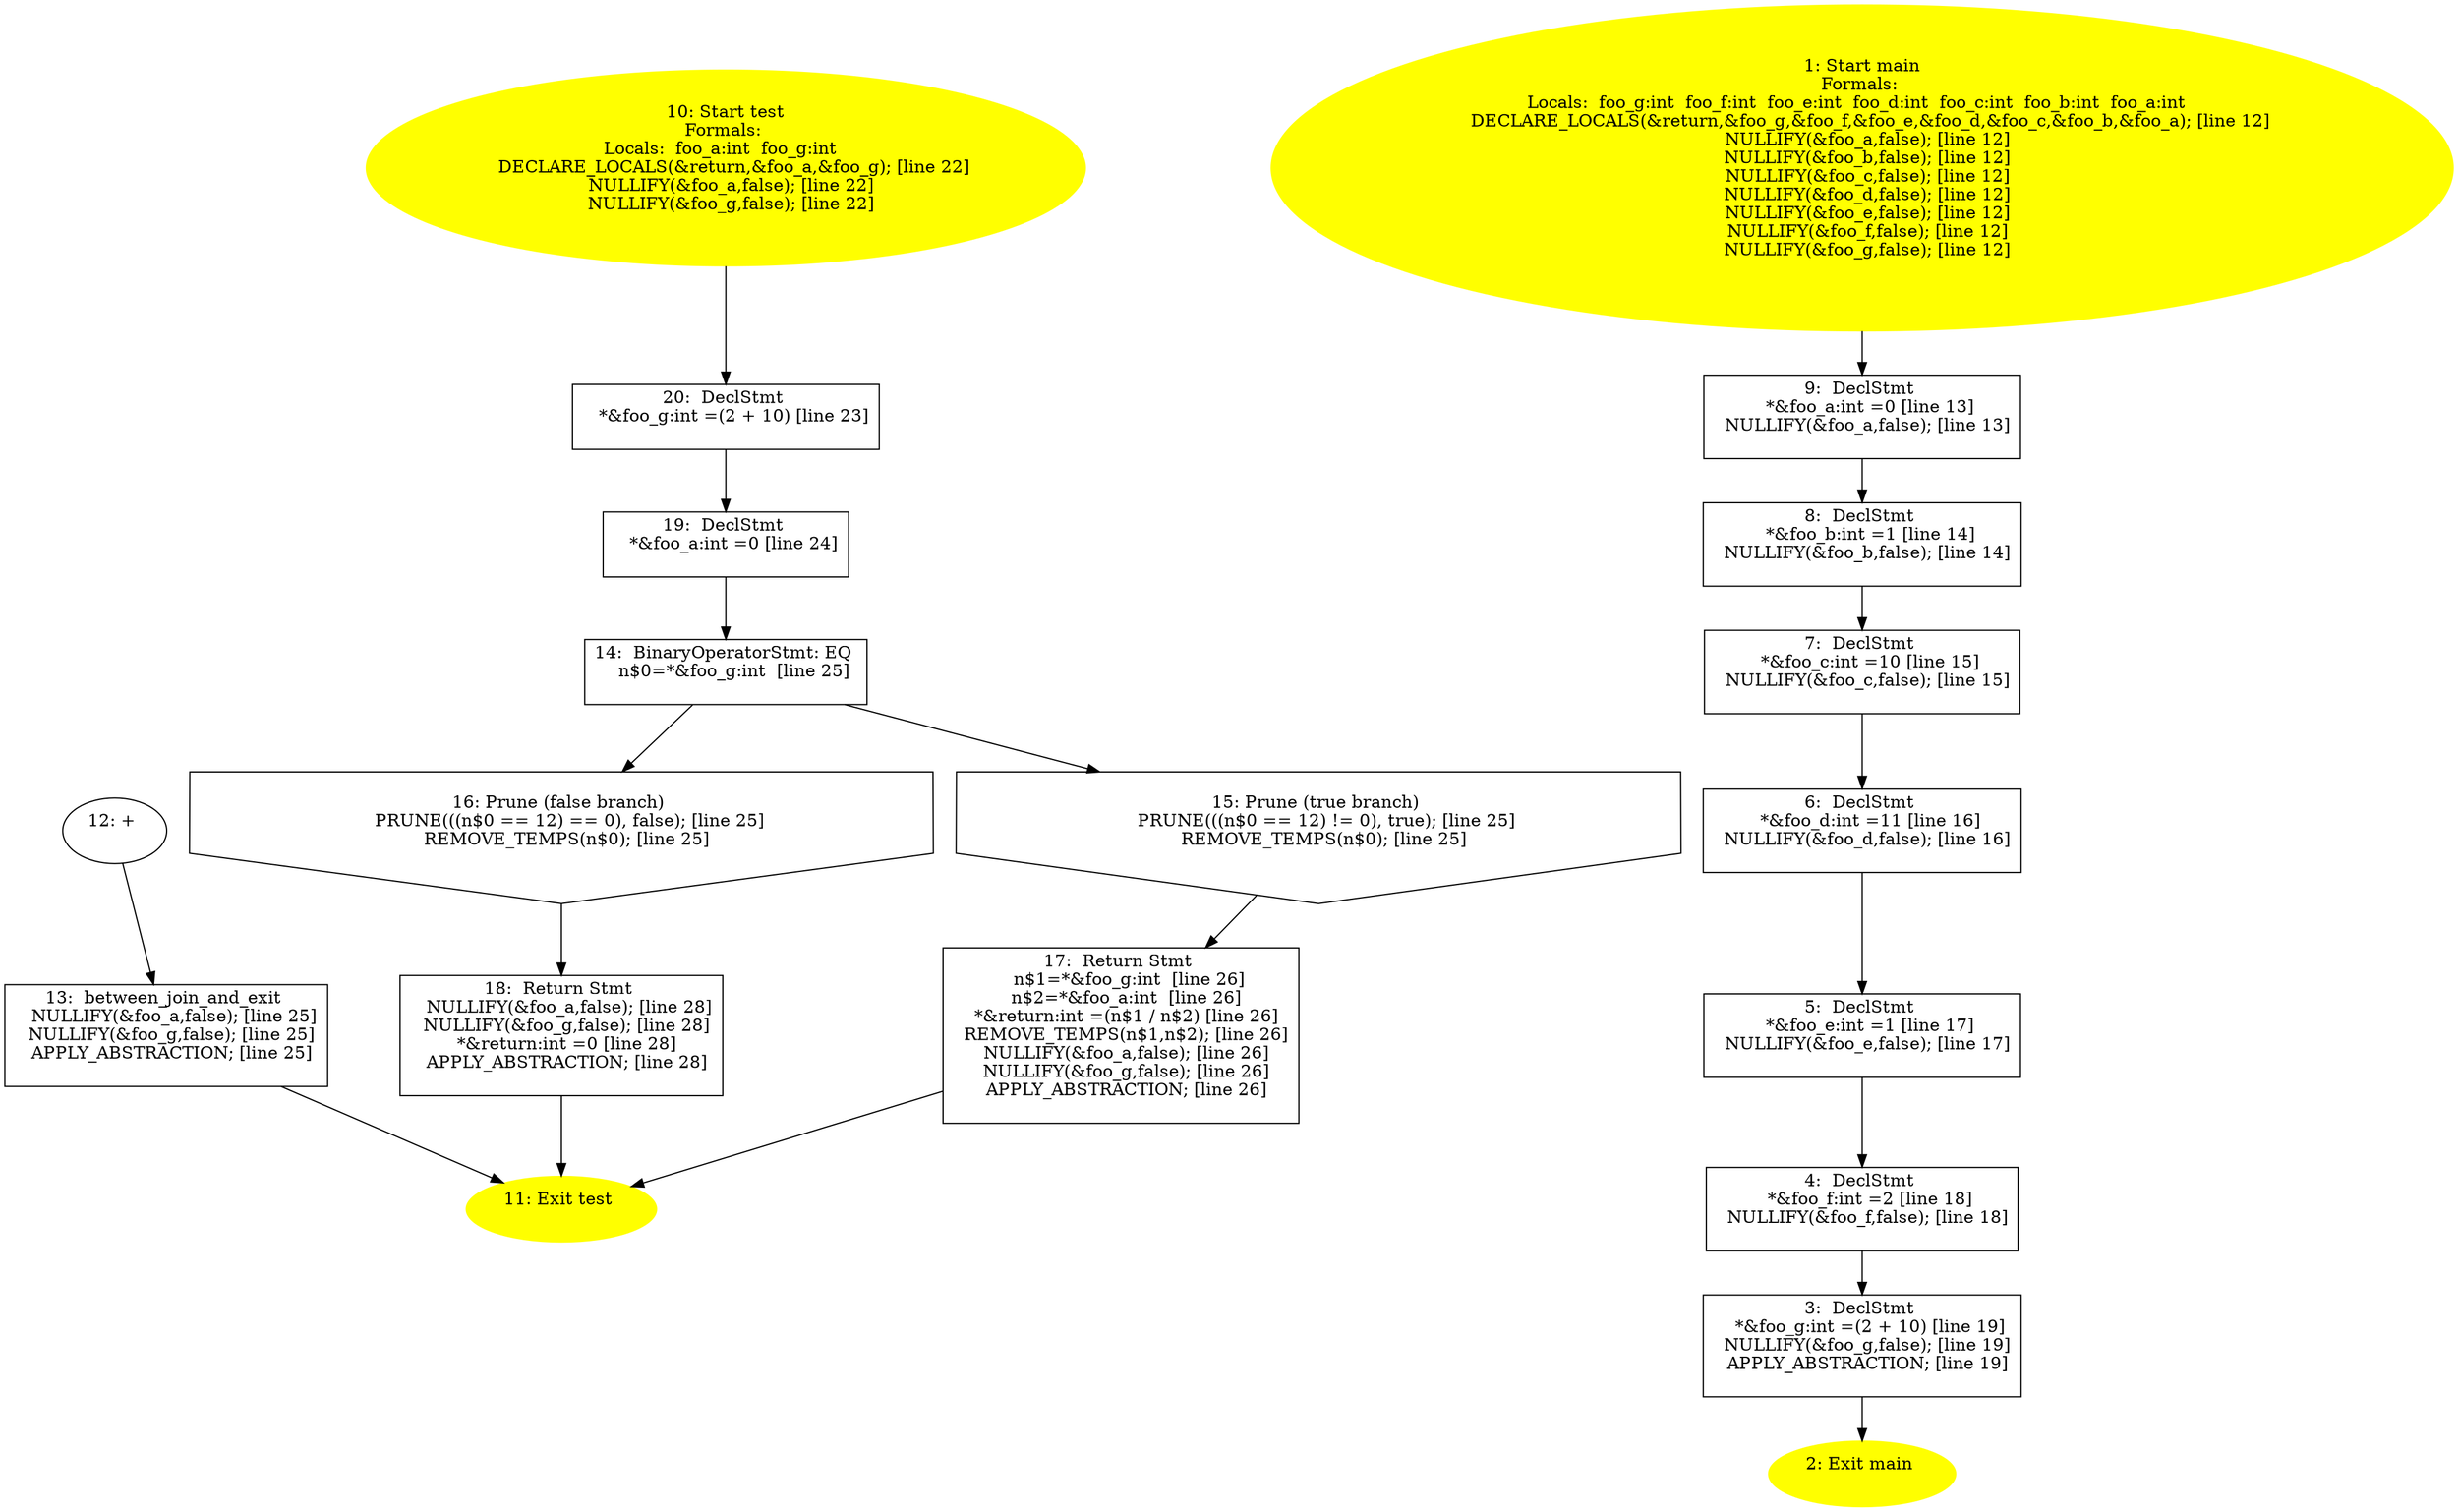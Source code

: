 digraph iCFG {
20 [label="20:  DeclStmt \n   *&foo_g:int =(2 + 10) [line 23]\n " shape="box"]
	

	 20 -> 19 ;
19 [label="19:  DeclStmt \n   *&foo_a:int =0 [line 24]\n " shape="box"]
	

	 19 -> 14 ;
18 [label="18:  Return Stmt \n   NULLIFY(&foo_a,false); [line 28]\n  NULLIFY(&foo_g,false); [line 28]\n  *&return:int =0 [line 28]\n  APPLY_ABSTRACTION; [line 28]\n " shape="box"]
	

	 18 -> 11 ;
17 [label="17:  Return Stmt \n   n$1=*&foo_g:int  [line 26]\n  n$2=*&foo_a:int  [line 26]\n  *&return:int =(n$1 / n$2) [line 26]\n  REMOVE_TEMPS(n$1,n$2); [line 26]\n  NULLIFY(&foo_a,false); [line 26]\n  NULLIFY(&foo_g,false); [line 26]\n  APPLY_ABSTRACTION; [line 26]\n " shape="box"]
	

	 17 -> 11 ;
16 [label="16: Prune (false branch) \n   PRUNE(((n$0 == 12) == 0), false); [line 25]\n  REMOVE_TEMPS(n$0); [line 25]\n " shape="invhouse"]
	

	 16 -> 18 ;
15 [label="15: Prune (true branch) \n   PRUNE(((n$0 == 12) != 0), true); [line 25]\n  REMOVE_TEMPS(n$0); [line 25]\n " shape="invhouse"]
	

	 15 -> 17 ;
14 [label="14:  BinaryOperatorStmt: EQ \n   n$0=*&foo_g:int  [line 25]\n " shape="box"]
	

	 14 -> 15 ;
	 14 -> 16 ;
13 [label="13:  between_join_and_exit \n   NULLIFY(&foo_a,false); [line 25]\n  NULLIFY(&foo_g,false); [line 25]\n  APPLY_ABSTRACTION; [line 25]\n " shape="box"]
	

	 13 -> 11 ;
12 [label="12: + \n  " ]
	

	 12 -> 13 ;
11 [label="11: Exit test \n  " color=yellow style=filled]
	

10 [label="10: Start test\nFormals: \nLocals:  foo_a:int  foo_g:int  \n   DECLARE_LOCALS(&return,&foo_a,&foo_g); [line 22]\n  NULLIFY(&foo_a,false); [line 22]\n  NULLIFY(&foo_g,false); [line 22]\n " color=yellow style=filled]
	

	 10 -> 20 ;
9 [label="9:  DeclStmt \n   *&foo_a:int =0 [line 13]\n  NULLIFY(&foo_a,false); [line 13]\n " shape="box"]
	

	 9 -> 8 ;
8 [label="8:  DeclStmt \n   *&foo_b:int =1 [line 14]\n  NULLIFY(&foo_b,false); [line 14]\n " shape="box"]
	

	 8 -> 7 ;
7 [label="7:  DeclStmt \n   *&foo_c:int =10 [line 15]\n  NULLIFY(&foo_c,false); [line 15]\n " shape="box"]
	

	 7 -> 6 ;
6 [label="6:  DeclStmt \n   *&foo_d:int =11 [line 16]\n  NULLIFY(&foo_d,false); [line 16]\n " shape="box"]
	

	 6 -> 5 ;
5 [label="5:  DeclStmt \n   *&foo_e:int =1 [line 17]\n  NULLIFY(&foo_e,false); [line 17]\n " shape="box"]
	

	 5 -> 4 ;
4 [label="4:  DeclStmt \n   *&foo_f:int =2 [line 18]\n  NULLIFY(&foo_f,false); [line 18]\n " shape="box"]
	

	 4 -> 3 ;
3 [label="3:  DeclStmt \n   *&foo_g:int =(2 + 10) [line 19]\n  NULLIFY(&foo_g,false); [line 19]\n  APPLY_ABSTRACTION; [line 19]\n " shape="box"]
	

	 3 -> 2 ;
2 [label="2: Exit main \n  " color=yellow style=filled]
	

1 [label="1: Start main\nFormals: \nLocals:  foo_g:int  foo_f:int  foo_e:int  foo_d:int  foo_c:int  foo_b:int  foo_a:int  \n   DECLARE_LOCALS(&return,&foo_g,&foo_f,&foo_e,&foo_d,&foo_c,&foo_b,&foo_a); [line 12]\n  NULLIFY(&foo_a,false); [line 12]\n  NULLIFY(&foo_b,false); [line 12]\n  NULLIFY(&foo_c,false); [line 12]\n  NULLIFY(&foo_d,false); [line 12]\n  NULLIFY(&foo_e,false); [line 12]\n  NULLIFY(&foo_f,false); [line 12]\n  NULLIFY(&foo_g,false); [line 12]\n " color=yellow style=filled]
	

	 1 -> 9 ;
}

